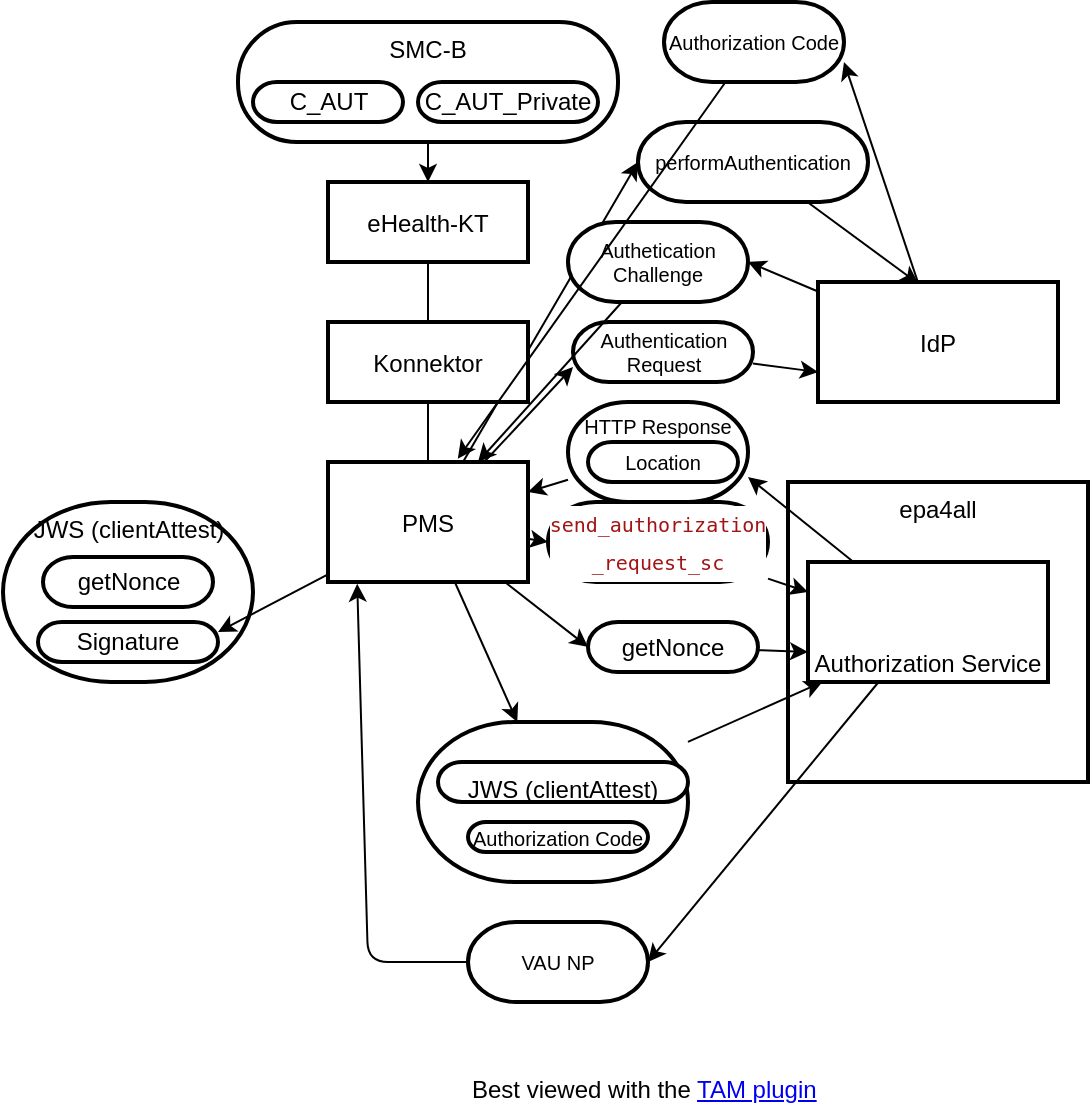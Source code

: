 <mxfile>
    <diagram id="q1FmXM2wIMPW8wjG8Bo5" name="Page-1">
        <mxGraphModel dx="1260" dy="1447" grid="1" gridSize="10" guides="1" tooltips="1" connect="1" arrows="1" fold="1" page="1" pageScale="1" pageWidth="827" pageHeight="1169" math="0" shadow="0">
            <root>
                <mxCell id="0"/>
                <mxCell id="1" parent="0"/>
                <mxCell id="15" style="edgeStyle=none;html=1;entryX=0;entryY=0.5;entryDx=0;entryDy=0;" edge="1" parent="1" source="2" target="14">
                    <mxGeometry relative="1" as="geometry"/>
                </mxCell>
                <mxCell id="24" style="edgeStyle=none;html=1;entryX=0;entryY=0.5;entryDx=0;entryDy=0;fontSize=10;" edge="1" parent="1" source="2" target="23">
                    <mxGeometry relative="1" as="geometry"/>
                </mxCell>
                <mxCell id="31" style="edgeStyle=none;html=1;entryX=0;entryY=0.75;entryDx=0;entryDy=0;fontSize=10;" edge="1" parent="1" source="2" target="30">
                    <mxGeometry relative="1" as="geometry"/>
                </mxCell>
                <mxCell id="38" style="edgeStyle=none;html=1;entryX=0;entryY=0.5;entryDx=0;entryDy=0;fontSize=10;" edge="1" parent="1" source="2" target="37">
                    <mxGeometry relative="1" as="geometry"/>
                </mxCell>
                <mxCell id="46" style="edgeStyle=none;html=1;fontSize=10;" edge="1" parent="1" source="2" target="43">
                    <mxGeometry relative="1" as="geometry"/>
                </mxCell>
                <mxCell id="2" value="PMS" style="shape=agent;offsetSize=8;strokeWidth=2;" vertex="1" parent="1">
                    <mxGeometry x="40" y="100" width="100" height="60" as="geometry"/>
                </mxCell>
                <mxCell id="0.6" value="Best viewed with the &lt;a href=&quot;https://github.com/ariel-bentu/tam-drawio&quot;&gt;TAM plugin&lt;/a&gt;" style="text;html=1;shape=tamPluginMissing;" vertex="1" connectable="0" parent="1">
                    <mxGeometry x="110" y="400" width="200" height="25" as="geometry"/>
                </mxCell>
                <mxCell id="3" value="epa4all" style="shape=agent;offsetSize=8;strokeWidth=2;verticalAlign=top;" vertex="1" parent="1">
                    <mxGeometry x="270" y="110" width="150" height="150" as="geometry"/>
                </mxCell>
                <mxCell id="28" style="edgeStyle=none;html=1;entryX=1;entryY=0.75;entryDx=0;entryDy=0;fontSize=10;" edge="1" parent="1" source="4" target="26">
                    <mxGeometry relative="1" as="geometry"/>
                </mxCell>
                <mxCell id="49" style="edgeStyle=none;html=1;entryX=1;entryY=0.5;entryDx=0;entryDy=0;fontSize=10;" edge="1" parent="1" source="4" target="48">
                    <mxGeometry relative="1" as="geometry"/>
                </mxCell>
                <mxCell id="4" value="Authorization Service" style="shape=agent;offsetSize=8;strokeWidth=2;verticalAlign=bottom;" vertex="1" parent="1">
                    <mxGeometry x="280" y="150" width="120" height="60" as="geometry"/>
                </mxCell>
                <mxCell id="35" style="edgeStyle=none;html=1;entryX=1;entryY=0.5;entryDx=0;entryDy=0;fontSize=10;" edge="1" parent="1" source="5" target="34">
                    <mxGeometry relative="1" as="geometry"/>
                </mxCell>
                <mxCell id="41" style="edgeStyle=none;html=1;entryX=1;entryY=0.75;entryDx=0;entryDy=0;fontSize=10;" edge="1" parent="1" source="5" target="40">
                    <mxGeometry relative="1" as="geometry"/>
                </mxCell>
                <mxCell id="5" value="IdP" style="shape=agent;offsetSize=8;strokeWidth=2;" vertex="1" parent="1">
                    <mxGeometry x="285" y="10" width="120" height="60" as="geometry"/>
                </mxCell>
                <mxCell id="6" value="Konnektor" style="shape=agent;offsetSize=8;strokeWidth=2;" vertex="1" parent="1">
                    <mxGeometry x="40" y="30" width="100" height="40" as="geometry"/>
                </mxCell>
                <mxCell id="11" style="edgeStyle=none;html=1;entryX=0.5;entryY=0;entryDx=0;entryDy=0;" edge="1" parent="1" source="7" target="10">
                    <mxGeometry relative="1" as="geometry"/>
                </mxCell>
                <mxCell id="7" value="SMC-B" style="rounded=1;whiteSpace=wrap;html=1;arcSize=49;strokeWidth=2;verticalAlign=top;" vertex="1" parent="1">
                    <mxGeometry x="-5" y="-120" width="190" height="60" as="geometry"/>
                </mxCell>
                <mxCell id="8" value="C_AUT" style="rounded=1;whiteSpace=wrap;html=1;arcSize=60;strokeWidth=2;" vertex="1" parent="1">
                    <mxGeometry x="2.5" y="-90" width="75" height="20" as="geometry"/>
                </mxCell>
                <mxCell id="9" value="C_AUT_Private" style="rounded=1;whiteSpace=wrap;html=1;arcSize=60;strokeWidth=2;" vertex="1" parent="1">
                    <mxGeometry x="85" y="-90" width="90" height="20" as="geometry"/>
                </mxCell>
                <mxCell id="10" value="eHealth-KT" style="shape=agent;offsetSize=8;strokeWidth=2;" vertex="1" parent="1">
                    <mxGeometry x="40" y="-40" width="100" height="40" as="geometry"/>
                </mxCell>
                <mxCell id="12" value="" style="shape=useedge;vertical=true;edgeStyle=none;endArrow=none;useSignPosition=left;useSignDirection=south;entryX=0.5;entryY=1;entryDx=0;entryDy=0;exitX=0.5;exitY=0;exitDx=0;exitDy=0;" edge="1" parent="1" source="6" target="10">
                    <mxGeometry height="160" relative="1" as="geometry">
                        <mxPoint x="40" y="150" as="sourcePoint"/>
                        <mxPoint x="40" y="-10" as="targetPoint"/>
                    </mxGeometry>
                </mxCell>
                <mxCell id="13" value="" style="shape=useedge;vertical=true;edgeStyle=none;endArrow=none;useSignPosition=left;useSignDirection=south;entryX=0.5;entryY=1;entryDx=0;entryDy=0;exitX=0.5;exitY=0;exitDx=0;exitDy=0;" edge="1" parent="1" source="2" target="6">
                    <mxGeometry height="160" relative="1" as="geometry">
                        <mxPoint x="60" y="250" as="sourcePoint"/>
                        <mxPoint x="60" y="90" as="targetPoint"/>
                    </mxGeometry>
                </mxCell>
                <mxCell id="16" style="edgeStyle=none;html=1;entryX=0;entryY=0.75;entryDx=0;entryDy=0;" edge="1" parent="1" source="14" target="4">
                    <mxGeometry relative="1" as="geometry"/>
                </mxCell>
                <mxCell id="14" value="getNonce" style="rounded=1;whiteSpace=wrap;html=1;arcSize=60;strokeWidth=2;" vertex="1" parent="1">
                    <mxGeometry x="170" y="180" width="85" height="25" as="geometry"/>
                </mxCell>
                <mxCell id="19" value="JWS (clientAttest)" style="rounded=1;whiteSpace=wrap;html=1;arcSize=60;strokeWidth=2;verticalAlign=top;" vertex="1" parent="1">
                    <mxGeometry x="-122.5" y="120" width="125" height="90" as="geometry"/>
                </mxCell>
                <mxCell id="20" value="getNonce" style="rounded=1;whiteSpace=wrap;html=1;arcSize=60;strokeWidth=2;" vertex="1" parent="1">
                    <mxGeometry x="-102.5" y="147.5" width="85" height="25" as="geometry"/>
                </mxCell>
                <mxCell id="21" value="Signature" style="rounded=1;whiteSpace=wrap;html=1;arcSize=60;strokeWidth=2;" vertex="1" parent="1">
                    <mxGeometry x="-105" y="180" width="90" height="20" as="geometry"/>
                </mxCell>
                <mxCell id="22" style="edgeStyle=none;html=1;entryX=1;entryY=0.25;entryDx=0;entryDy=0;" edge="1" parent="1" source="2" target="21">
                    <mxGeometry relative="1" as="geometry"/>
                </mxCell>
                <mxCell id="25" style="edgeStyle=none;html=1;entryX=0;entryY=0.25;entryDx=0;entryDy=0;fontSize=10;" edge="1" parent="1" source="23" target="4">
                    <mxGeometry relative="1" as="geometry"/>
                </mxCell>
                <mxCell id="23" value="&lt;div style=&quot;background-color: rgb(255, 255, 255); font-family: &amp;quot;Droid Sans Mono&amp;quot;, &amp;quot;monospace&amp;quot;, monospace; line-height: 19px;&quot;&gt;&lt;span style=&quot;color: rgb(163, 21, 21);&quot;&gt;&lt;font style=&quot;font-size: 10px;&quot;&gt;send_authorization&lt;/font&gt;&lt;/span&gt;&lt;/div&gt;&lt;div style=&quot;background-color: rgb(255, 255, 255); font-family: &amp;quot;Droid Sans Mono&amp;quot;, &amp;quot;monospace&amp;quot;, monospace; line-height: 19px;&quot;&gt;&lt;span style=&quot;color: rgb(163, 21, 21);&quot;&gt;&lt;font style=&quot;font-size: 10px;&quot;&gt;_request_sc&lt;/font&gt;&lt;/span&gt;&lt;/div&gt;" style="rounded=1;whiteSpace=wrap;html=1;arcSize=60;strokeWidth=2;" vertex="1" parent="1">
                    <mxGeometry x="150" y="120" width="110" height="40" as="geometry"/>
                </mxCell>
                <mxCell id="29" style="edgeStyle=none;html=1;entryX=1;entryY=0.25;entryDx=0;entryDy=0;fontSize=10;" edge="1" parent="1" source="26" target="2">
                    <mxGeometry relative="1" as="geometry"/>
                </mxCell>
                <mxCell id="26" value="HTTP Response" style="rounded=1;whiteSpace=wrap;html=1;arcSize=60;strokeWidth=2;fontSize=10;verticalAlign=top;" vertex="1" parent="1">
                    <mxGeometry x="160" y="70" width="90" height="50" as="geometry"/>
                </mxCell>
                <mxCell id="27" value="Location" style="rounded=1;whiteSpace=wrap;html=1;arcSize=60;strokeWidth=2;fontSize=10;" vertex="1" parent="1">
                    <mxGeometry x="170" y="90" width="75" height="20" as="geometry"/>
                </mxCell>
                <mxCell id="32" style="edgeStyle=none;html=1;entryX=0;entryY=0.75;entryDx=0;entryDy=0;fontSize=10;" edge="1" parent="1" source="30" target="5">
                    <mxGeometry relative="1" as="geometry"/>
                </mxCell>
                <mxCell id="30" value="Authentication&lt;br&gt;Request" style="rounded=1;whiteSpace=wrap;html=1;arcSize=60;strokeWidth=2;fontSize=10;" vertex="1" parent="1">
                    <mxGeometry x="162.5" y="30" width="90" height="30" as="geometry"/>
                </mxCell>
                <mxCell id="36" style="edgeStyle=none;html=1;entryX=0.75;entryY=0;entryDx=0;entryDy=0;fontSize=10;" edge="1" parent="1" source="34" target="2">
                    <mxGeometry relative="1" as="geometry"/>
                </mxCell>
                <mxCell id="34" value="Authetication&lt;br&gt;Challenge" style="rounded=1;whiteSpace=wrap;html=1;arcSize=60;strokeWidth=2;fontSize=10;" vertex="1" parent="1">
                    <mxGeometry x="160" y="-20" width="90" height="40" as="geometry"/>
                </mxCell>
                <mxCell id="39" style="edgeStyle=none;html=1;entryX=0.419;entryY=0.015;entryDx=0;entryDy=0;entryPerimeter=0;fontSize=10;" edge="1" parent="1" source="37" target="5">
                    <mxGeometry relative="1" as="geometry"/>
                </mxCell>
                <mxCell id="37" value="performAuthentication" style="rounded=1;whiteSpace=wrap;html=1;arcSize=60;strokeWidth=2;fontSize=10;" vertex="1" parent="1">
                    <mxGeometry x="195" y="-70" width="115" height="40" as="geometry"/>
                </mxCell>
                <mxCell id="42" style="edgeStyle=none;html=1;entryX=0.649;entryY=-0.028;entryDx=0;entryDy=0;entryPerimeter=0;fontSize=10;" edge="1" parent="1" source="40" target="2">
                    <mxGeometry relative="1" as="geometry"/>
                </mxCell>
                <mxCell id="40" value="Authorization Code" style="rounded=1;whiteSpace=wrap;html=1;arcSize=60;strokeWidth=2;fontSize=10;" vertex="1" parent="1">
                    <mxGeometry x="208" y="-130" width="90" height="40" as="geometry"/>
                </mxCell>
                <mxCell id="47" style="edgeStyle=none;html=1;entryX=0.06;entryY=1;entryDx=0;entryDy=0;entryPerimeter=0;fontSize=10;" edge="1" parent="1" source="43" target="4">
                    <mxGeometry relative="1" as="geometry"/>
                </mxCell>
                <mxCell id="43" value="" style="rounded=1;whiteSpace=wrap;html=1;arcSize=60;strokeWidth=2;fontSize=10;" vertex="1" parent="1">
                    <mxGeometry x="85" y="230" width="135" height="80" as="geometry"/>
                </mxCell>
                <mxCell id="44" value="JWS (clientAttest)" style="rounded=1;whiteSpace=wrap;html=1;arcSize=60;strokeWidth=2;verticalAlign=top;" vertex="1" parent="1">
                    <mxGeometry x="95" y="250" width="125" height="20" as="geometry"/>
                </mxCell>
                <mxCell id="45" value="Authorization Code" style="rounded=1;whiteSpace=wrap;html=1;arcSize=60;strokeWidth=2;fontSize=10;" vertex="1" parent="1">
                    <mxGeometry x="110" y="280" width="90" height="15" as="geometry"/>
                </mxCell>
                <mxCell id="50" style="edgeStyle=none;html=1;entryX=0.146;entryY=1.014;entryDx=0;entryDy=0;entryPerimeter=0;fontSize=10;" edge="1" parent="1" source="48" target="2">
                    <mxGeometry relative="1" as="geometry">
                        <Array as="points">
                            <mxPoint x="60" y="350"/>
                        </Array>
                    </mxGeometry>
                </mxCell>
                <mxCell id="48" value="VAU NP" style="rounded=1;whiteSpace=wrap;html=1;arcSize=60;strokeWidth=2;fontSize=10;" vertex="1" parent="1">
                    <mxGeometry x="110" y="330" width="90" height="40" as="geometry"/>
                </mxCell>
            </root>
        </mxGraphModel>
    </diagram>
</mxfile>